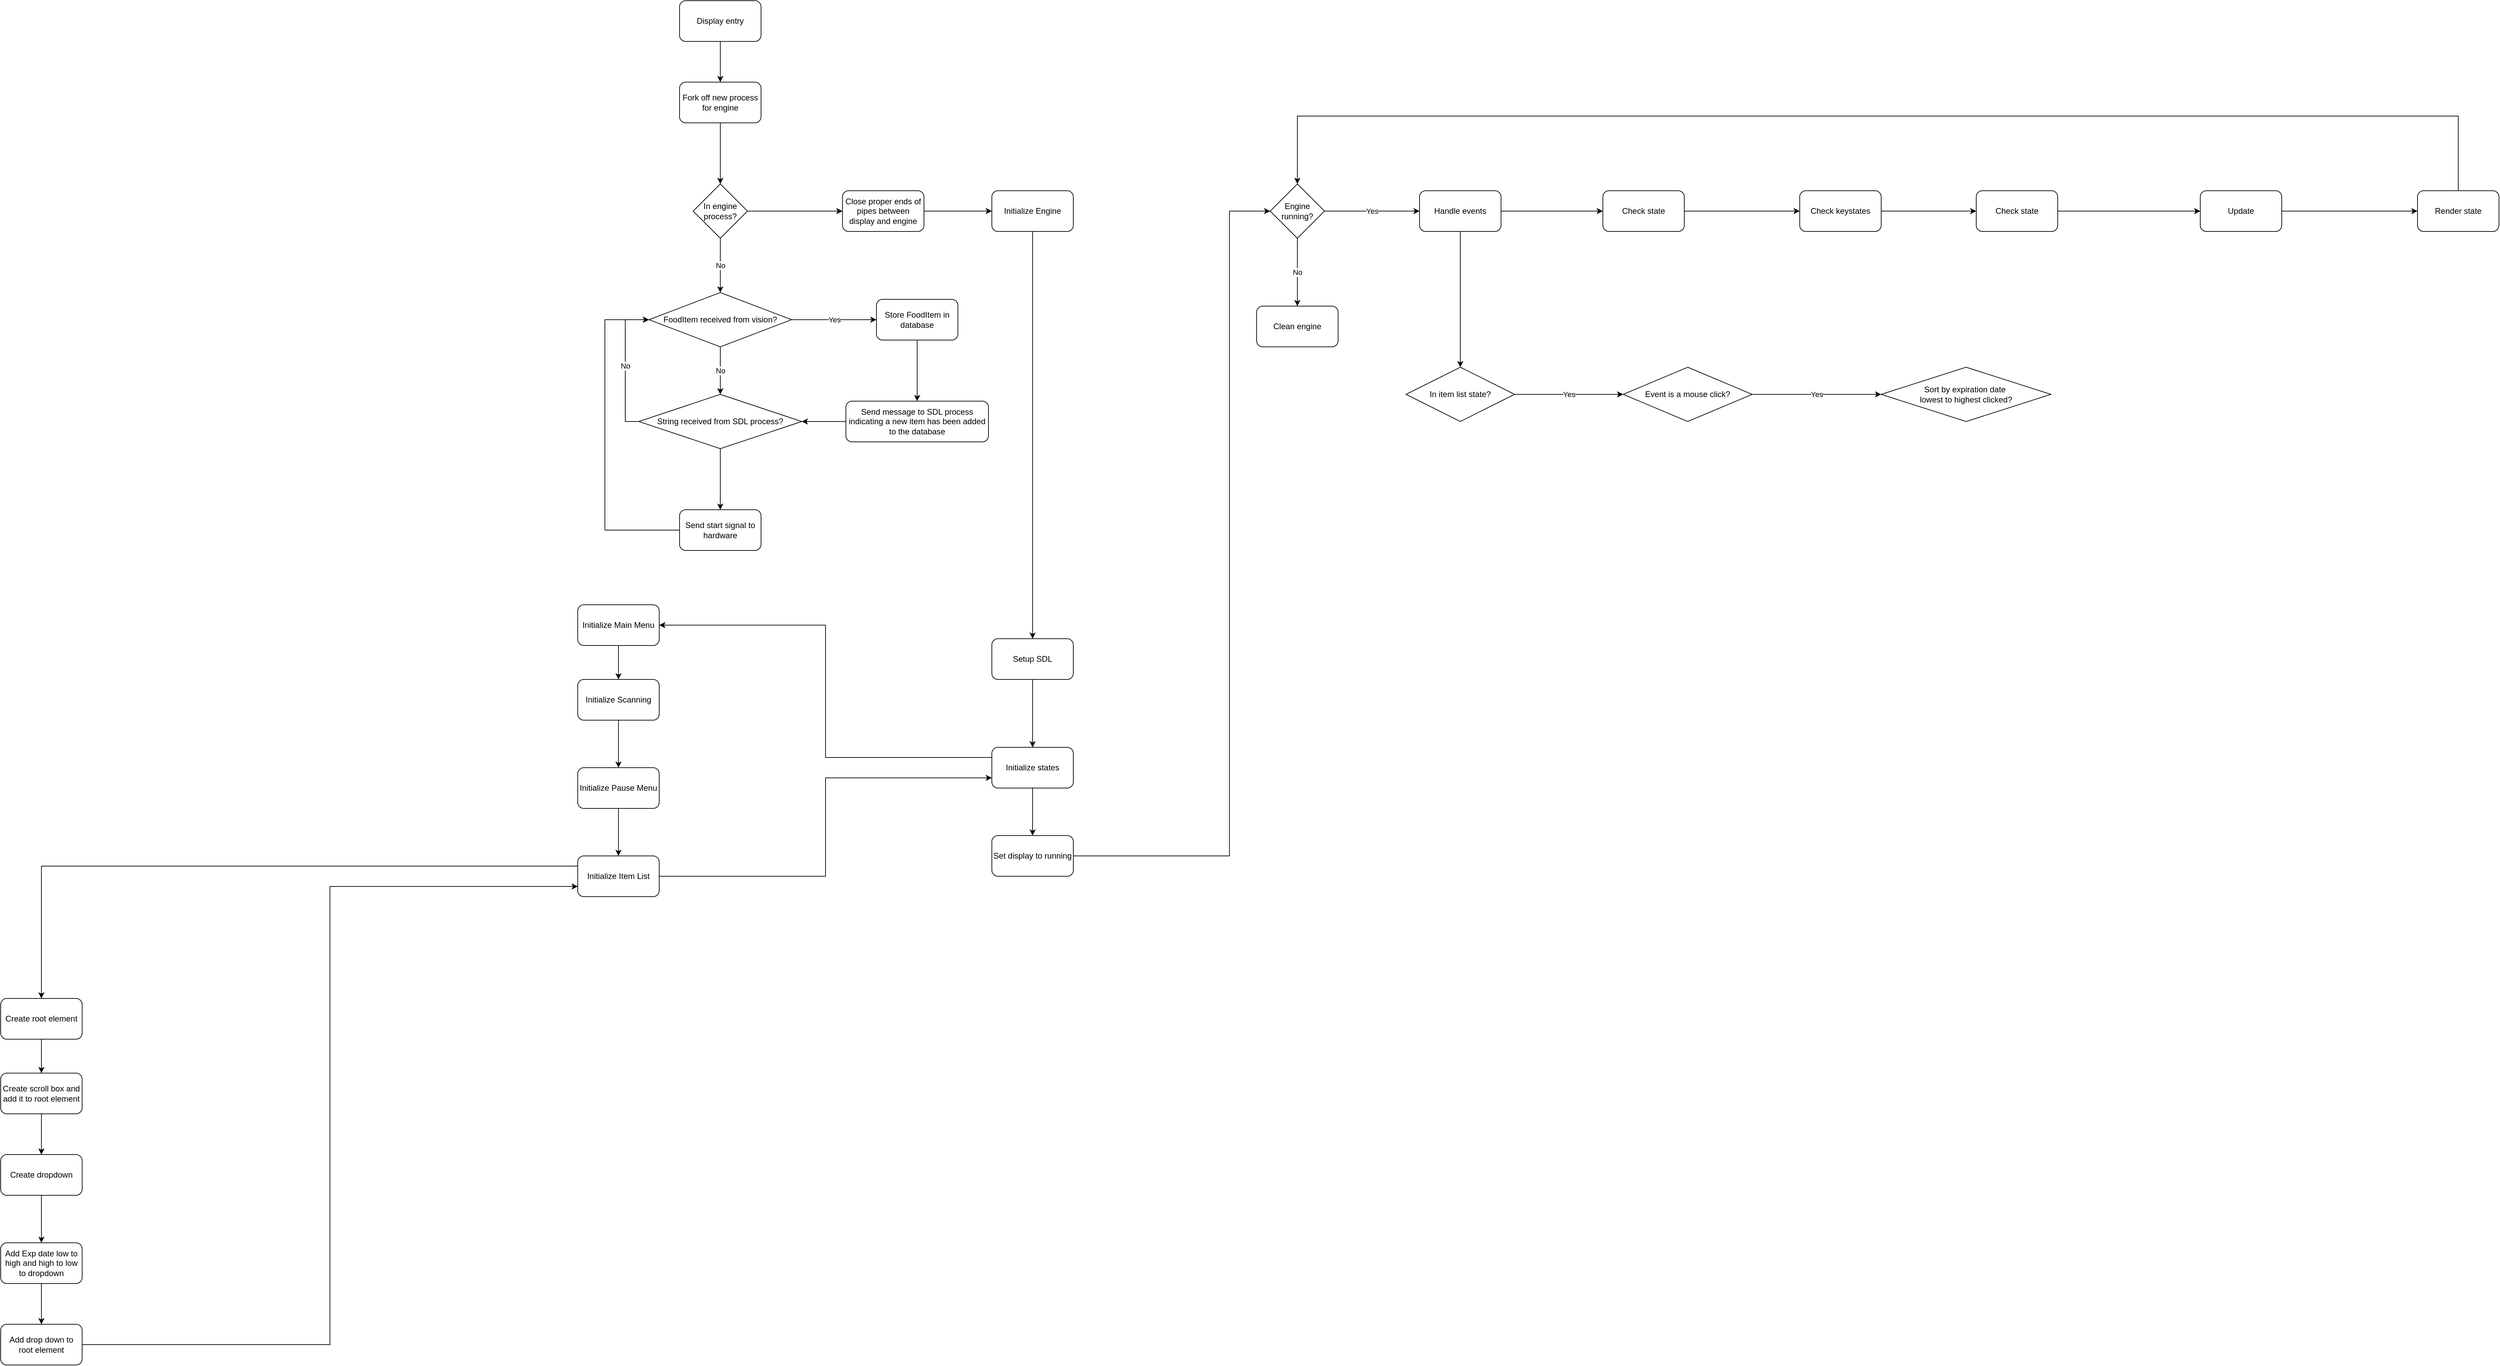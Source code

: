 <mxfile version="26.0.16">
  <diagram name="Page-1" id="a0kOet_RmRZwjkiKc8g5">
    <mxGraphModel dx="3209" dy="1922" grid="1" gridSize="10" guides="1" tooltips="1" connect="1" arrows="1" fold="1" page="1" pageScale="1" pageWidth="850" pageHeight="1100" math="0" shadow="0">
      <root>
        <mxCell id="0" />
        <mxCell id="1" parent="0" />
        <mxCell id="B5bd-YI721rKXy9eBJPM-16" style="edgeStyle=orthogonalEdgeStyle;rounded=0;orthogonalLoop=1;jettySize=auto;html=1;exitX=0.5;exitY=1;exitDx=0;exitDy=0;entryX=0.5;entryY=0;entryDx=0;entryDy=0;" parent="1" source="B5bd-YI721rKXy9eBJPM-3" target="B5bd-YI721rKXy9eBJPM-4" edge="1">
          <mxGeometry relative="1" as="geometry" />
        </mxCell>
        <mxCell id="B5bd-YI721rKXy9eBJPM-3" value="Display entry" style="rounded=1;whiteSpace=wrap;html=1;" parent="1" vertex="1">
          <mxGeometry x="-340" y="-900" width="120" height="60" as="geometry" />
        </mxCell>
        <mxCell id="B5bd-YI721rKXy9eBJPM-17" style="edgeStyle=orthogonalEdgeStyle;rounded=0;orthogonalLoop=1;jettySize=auto;html=1;exitX=0.5;exitY=1;exitDx=0;exitDy=0;entryX=0.5;entryY=0;entryDx=0;entryDy=0;" parent="1" source="B5bd-YI721rKXy9eBJPM-4" target="B5bd-YI721rKXy9eBJPM-5" edge="1">
          <mxGeometry relative="1" as="geometry" />
        </mxCell>
        <mxCell id="B5bd-YI721rKXy9eBJPM-4" value="Fork off new process for engine" style="rounded=1;whiteSpace=wrap;html=1;" parent="1" vertex="1">
          <mxGeometry x="-340" y="-780" width="120" height="60" as="geometry" />
        </mxCell>
        <mxCell id="B5bd-YI721rKXy9eBJPM-7" value="No" style="edgeStyle=orthogonalEdgeStyle;rounded=0;orthogonalLoop=1;jettySize=auto;html=1;exitX=0.5;exitY=1;exitDx=0;exitDy=0;entryX=0.5;entryY=0;entryDx=0;entryDy=0;" parent="1" source="B5bd-YI721rKXy9eBJPM-5" target="B5bd-YI721rKXy9eBJPM-8" edge="1">
          <mxGeometry relative="1" as="geometry">
            <mxPoint x="-280" y="-470" as="targetPoint" />
          </mxGeometry>
        </mxCell>
        <mxCell id="cgzBkUiBrdKkOy8msbuh-2" style="edgeStyle=orthogonalEdgeStyle;rounded=0;orthogonalLoop=1;jettySize=auto;html=1;exitX=1;exitY=0.5;exitDx=0;exitDy=0;entryX=0;entryY=0.5;entryDx=0;entryDy=0;" edge="1" parent="1" source="B5bd-YI721rKXy9eBJPM-5" target="cgzBkUiBrdKkOy8msbuh-1">
          <mxGeometry relative="1" as="geometry" />
        </mxCell>
        <mxCell id="B5bd-YI721rKXy9eBJPM-5" value="In engine process?" style="rhombus;whiteSpace=wrap;html=1;" parent="1" vertex="1">
          <mxGeometry x="-320" y="-630" width="80" height="80" as="geometry" />
        </mxCell>
        <mxCell id="B5bd-YI721rKXy9eBJPM-11" value="No" style="edgeStyle=orthogonalEdgeStyle;rounded=0;orthogonalLoop=1;jettySize=auto;html=1;exitX=0.5;exitY=1;exitDx=0;exitDy=0;entryX=0.5;entryY=0;entryDx=0;entryDy=0;" parent="1" source="B5bd-YI721rKXy9eBJPM-8" target="B5bd-YI721rKXy9eBJPM-9" edge="1">
          <mxGeometry relative="1" as="geometry" />
        </mxCell>
        <mxCell id="B5bd-YI721rKXy9eBJPM-14" value="Yes" style="edgeStyle=orthogonalEdgeStyle;rounded=0;orthogonalLoop=1;jettySize=auto;html=1;exitX=1;exitY=0.5;exitDx=0;exitDy=0;entryX=0;entryY=0.5;entryDx=0;entryDy=0;" parent="1" source="B5bd-YI721rKXy9eBJPM-8" target="B5bd-YI721rKXy9eBJPM-13" edge="1">
          <mxGeometry relative="1" as="geometry" />
        </mxCell>
        <mxCell id="B5bd-YI721rKXy9eBJPM-8" value="FoodItem received from vision?" style="rhombus;whiteSpace=wrap;html=1;" parent="1" vertex="1">
          <mxGeometry x="-385" y="-470" width="210" height="80" as="geometry" />
        </mxCell>
        <mxCell id="B5bd-YI721rKXy9eBJPM-12" value="No" style="edgeStyle=orthogonalEdgeStyle;rounded=0;orthogonalLoop=1;jettySize=auto;html=1;exitX=0;exitY=0.5;exitDx=0;exitDy=0;entryX=0;entryY=0.5;entryDx=0;entryDy=0;" parent="1" source="B5bd-YI721rKXy9eBJPM-9" target="B5bd-YI721rKXy9eBJPM-8" edge="1">
          <mxGeometry relative="1" as="geometry" />
        </mxCell>
        <mxCell id="B5bd-YI721rKXy9eBJPM-23" style="edgeStyle=orthogonalEdgeStyle;rounded=0;orthogonalLoop=1;jettySize=auto;html=1;exitX=0.5;exitY=1;exitDx=0;exitDy=0;entryX=0.5;entryY=0;entryDx=0;entryDy=0;" parent="1" source="B5bd-YI721rKXy9eBJPM-9" target="B5bd-YI721rKXy9eBJPM-22" edge="1">
          <mxGeometry relative="1" as="geometry" />
        </mxCell>
        <mxCell id="B5bd-YI721rKXy9eBJPM-9" value="String received from SDL process?" style="rhombus;whiteSpace=wrap;html=1;" parent="1" vertex="1">
          <mxGeometry x="-400" y="-320" width="240" height="80" as="geometry" />
        </mxCell>
        <mxCell id="B5bd-YI721rKXy9eBJPM-20" style="edgeStyle=orthogonalEdgeStyle;rounded=0;orthogonalLoop=1;jettySize=auto;html=1;exitX=0.5;exitY=1;exitDx=0;exitDy=0;entryX=0.5;entryY=0;entryDx=0;entryDy=0;" parent="1" source="B5bd-YI721rKXy9eBJPM-13" target="B5bd-YI721rKXy9eBJPM-19" edge="1">
          <mxGeometry relative="1" as="geometry" />
        </mxCell>
        <mxCell id="B5bd-YI721rKXy9eBJPM-13" value="Store FoodItem in database" style="rounded=1;whiteSpace=wrap;html=1;" parent="1" vertex="1">
          <mxGeometry x="-50" y="-460" width="120" height="60" as="geometry" />
        </mxCell>
        <mxCell id="B5bd-YI721rKXy9eBJPM-21" style="edgeStyle=orthogonalEdgeStyle;rounded=0;orthogonalLoop=1;jettySize=auto;html=1;exitX=0;exitY=0.5;exitDx=0;exitDy=0;entryX=1;entryY=0.5;entryDx=0;entryDy=0;" parent="1" source="B5bd-YI721rKXy9eBJPM-19" target="B5bd-YI721rKXy9eBJPM-9" edge="1">
          <mxGeometry relative="1" as="geometry" />
        </mxCell>
        <mxCell id="B5bd-YI721rKXy9eBJPM-19" value="Send message to SDL process indicating a new item has been added to the database" style="rounded=1;whiteSpace=wrap;html=1;" parent="1" vertex="1">
          <mxGeometry x="-95" y="-310" width="210" height="60" as="geometry" />
        </mxCell>
        <mxCell id="B5bd-YI721rKXy9eBJPM-24" style="edgeStyle=orthogonalEdgeStyle;rounded=0;orthogonalLoop=1;jettySize=auto;html=1;exitX=0;exitY=0.5;exitDx=0;exitDy=0;entryX=0;entryY=0.5;entryDx=0;entryDy=0;" parent="1" source="B5bd-YI721rKXy9eBJPM-22" target="B5bd-YI721rKXy9eBJPM-8" edge="1">
          <mxGeometry relative="1" as="geometry">
            <Array as="points">
              <mxPoint x="-450" y="-120" />
              <mxPoint x="-450" y="-430" />
            </Array>
          </mxGeometry>
        </mxCell>
        <mxCell id="B5bd-YI721rKXy9eBJPM-22" value="Send start signal to hardware" style="rounded=1;whiteSpace=wrap;html=1;" parent="1" vertex="1">
          <mxGeometry x="-340" y="-150" width="120" height="60" as="geometry" />
        </mxCell>
        <mxCell id="cgzBkUiBrdKkOy8msbuh-24" style="edgeStyle=orthogonalEdgeStyle;rounded=0;orthogonalLoop=1;jettySize=auto;html=1;exitX=1;exitY=0.5;exitDx=0;exitDy=0;entryX=0;entryY=0.5;entryDx=0;entryDy=0;" edge="1" parent="1" source="cgzBkUiBrdKkOy8msbuh-1" target="cgzBkUiBrdKkOy8msbuh-23">
          <mxGeometry relative="1" as="geometry" />
        </mxCell>
        <mxCell id="cgzBkUiBrdKkOy8msbuh-1" value="Close proper ends of pipes between display and engine" style="rounded=1;whiteSpace=wrap;html=1;" vertex="1" parent="1">
          <mxGeometry x="-100" y="-620" width="120" height="60" as="geometry" />
        </mxCell>
        <mxCell id="cgzBkUiBrdKkOy8msbuh-5" value="No" style="edgeStyle=orthogonalEdgeStyle;rounded=0;orthogonalLoop=1;jettySize=auto;html=1;exitX=0.5;exitY=1;exitDx=0;exitDy=0;entryX=0.5;entryY=0;entryDx=0;entryDy=0;" edge="1" parent="1" source="cgzBkUiBrdKkOy8msbuh-4" target="cgzBkUiBrdKkOy8msbuh-15">
          <mxGeometry relative="1" as="geometry">
            <mxPoint x="570.059" y="-730.0" as="targetPoint" />
          </mxGeometry>
        </mxCell>
        <mxCell id="cgzBkUiBrdKkOy8msbuh-13" value="Yes" style="edgeStyle=orthogonalEdgeStyle;rounded=0;orthogonalLoop=1;jettySize=auto;html=1;exitX=1;exitY=0.5;exitDx=0;exitDy=0;entryX=0;entryY=0.5;entryDx=0;entryDy=0;" edge="1" parent="1" source="cgzBkUiBrdKkOy8msbuh-4" target="cgzBkUiBrdKkOy8msbuh-7">
          <mxGeometry relative="1" as="geometry" />
        </mxCell>
        <mxCell id="cgzBkUiBrdKkOy8msbuh-4" value="Engine running?" style="rhombus;whiteSpace=wrap;html=1;" vertex="1" parent="1">
          <mxGeometry x="530" y="-630" width="80" height="80" as="geometry" />
        </mxCell>
        <mxCell id="cgzBkUiBrdKkOy8msbuh-16" style="edgeStyle=orthogonalEdgeStyle;rounded=0;orthogonalLoop=1;jettySize=auto;html=1;exitX=1;exitY=0.5;exitDx=0;exitDy=0;entryX=0;entryY=0.5;entryDx=0;entryDy=0;" edge="1" parent="1" source="cgzBkUiBrdKkOy8msbuh-7" target="cgzBkUiBrdKkOy8msbuh-8">
          <mxGeometry relative="1" as="geometry" />
        </mxCell>
        <mxCell id="cgzBkUiBrdKkOy8msbuh-60" style="edgeStyle=orthogonalEdgeStyle;rounded=0;orthogonalLoop=1;jettySize=auto;html=1;exitX=0.5;exitY=1;exitDx=0;exitDy=0;entryX=0.5;entryY=0;entryDx=0;entryDy=0;" edge="1" parent="1" source="cgzBkUiBrdKkOy8msbuh-7" target="cgzBkUiBrdKkOy8msbuh-58">
          <mxGeometry relative="1" as="geometry" />
        </mxCell>
        <mxCell id="cgzBkUiBrdKkOy8msbuh-7" value="Handle events" style="rounded=1;whiteSpace=wrap;html=1;" vertex="1" parent="1">
          <mxGeometry x="750" y="-620" width="120" height="60" as="geometry" />
        </mxCell>
        <mxCell id="cgzBkUiBrdKkOy8msbuh-17" style="edgeStyle=orthogonalEdgeStyle;rounded=0;orthogonalLoop=1;jettySize=auto;html=1;exitX=1;exitY=0.5;exitDx=0;exitDy=0;entryX=0;entryY=0.5;entryDx=0;entryDy=0;" edge="1" parent="1" source="cgzBkUiBrdKkOy8msbuh-8" target="cgzBkUiBrdKkOy8msbuh-9">
          <mxGeometry relative="1" as="geometry" />
        </mxCell>
        <mxCell id="cgzBkUiBrdKkOy8msbuh-8" value="Check state" style="rounded=1;whiteSpace=wrap;html=1;" vertex="1" parent="1">
          <mxGeometry x="1020" y="-620" width="120" height="60" as="geometry" />
        </mxCell>
        <mxCell id="cgzBkUiBrdKkOy8msbuh-18" style="edgeStyle=orthogonalEdgeStyle;rounded=0;orthogonalLoop=1;jettySize=auto;html=1;exitX=1;exitY=0.5;exitDx=0;exitDy=0;entryX=0;entryY=0.5;entryDx=0;entryDy=0;" edge="1" parent="1" source="cgzBkUiBrdKkOy8msbuh-9" target="cgzBkUiBrdKkOy8msbuh-10">
          <mxGeometry relative="1" as="geometry" />
        </mxCell>
        <mxCell id="cgzBkUiBrdKkOy8msbuh-9" value="Check keystates" style="rounded=1;whiteSpace=wrap;html=1;" vertex="1" parent="1">
          <mxGeometry x="1310" y="-620" width="120" height="60" as="geometry" />
        </mxCell>
        <mxCell id="cgzBkUiBrdKkOy8msbuh-19" style="edgeStyle=orthogonalEdgeStyle;rounded=0;orthogonalLoop=1;jettySize=auto;html=1;exitX=1;exitY=0.5;exitDx=0;exitDy=0;entryX=0;entryY=0.5;entryDx=0;entryDy=0;" edge="1" parent="1" source="cgzBkUiBrdKkOy8msbuh-10" target="cgzBkUiBrdKkOy8msbuh-11">
          <mxGeometry relative="1" as="geometry" />
        </mxCell>
        <mxCell id="cgzBkUiBrdKkOy8msbuh-10" value="Check state" style="rounded=1;whiteSpace=wrap;html=1;" vertex="1" parent="1">
          <mxGeometry x="1570" y="-620" width="120" height="60" as="geometry" />
        </mxCell>
        <mxCell id="cgzBkUiBrdKkOy8msbuh-20" style="edgeStyle=orthogonalEdgeStyle;rounded=0;orthogonalLoop=1;jettySize=auto;html=1;exitX=1;exitY=0.5;exitDx=0;exitDy=0;entryX=0;entryY=0.5;entryDx=0;entryDy=0;" edge="1" parent="1" source="cgzBkUiBrdKkOy8msbuh-11" target="cgzBkUiBrdKkOy8msbuh-12">
          <mxGeometry relative="1" as="geometry" />
        </mxCell>
        <mxCell id="cgzBkUiBrdKkOy8msbuh-11" value="Update" style="rounded=1;whiteSpace=wrap;html=1;" vertex="1" parent="1">
          <mxGeometry x="1900" y="-620" width="120" height="60" as="geometry" />
        </mxCell>
        <mxCell id="cgzBkUiBrdKkOy8msbuh-21" style="edgeStyle=orthogonalEdgeStyle;rounded=0;orthogonalLoop=1;jettySize=auto;html=1;exitX=0.5;exitY=0;exitDx=0;exitDy=0;entryX=0.5;entryY=0;entryDx=0;entryDy=0;" edge="1" parent="1" source="cgzBkUiBrdKkOy8msbuh-12" target="cgzBkUiBrdKkOy8msbuh-4">
          <mxGeometry relative="1" as="geometry">
            <Array as="points">
              <mxPoint x="2280" y="-730" />
              <mxPoint x="570" y="-730" />
            </Array>
          </mxGeometry>
        </mxCell>
        <mxCell id="cgzBkUiBrdKkOy8msbuh-12" value="Render state" style="rounded=1;whiteSpace=wrap;html=1;" vertex="1" parent="1">
          <mxGeometry x="2220" y="-620" width="120" height="60" as="geometry" />
        </mxCell>
        <mxCell id="cgzBkUiBrdKkOy8msbuh-15" value="Clean engine" style="rounded=1;whiteSpace=wrap;html=1;" vertex="1" parent="1">
          <mxGeometry x="510" y="-450" width="120" height="60" as="geometry" />
        </mxCell>
        <mxCell id="cgzBkUiBrdKkOy8msbuh-26" style="edgeStyle=orthogonalEdgeStyle;rounded=0;orthogonalLoop=1;jettySize=auto;html=1;exitX=0.5;exitY=1;exitDx=0;exitDy=0;entryX=0.5;entryY=0;entryDx=0;entryDy=0;" edge="1" parent="1" source="cgzBkUiBrdKkOy8msbuh-23" target="cgzBkUiBrdKkOy8msbuh-25">
          <mxGeometry relative="1" as="geometry" />
        </mxCell>
        <mxCell id="cgzBkUiBrdKkOy8msbuh-23" value="Initialize Engine" style="rounded=1;whiteSpace=wrap;html=1;" vertex="1" parent="1">
          <mxGeometry x="120" y="-620" width="120" height="60" as="geometry" />
        </mxCell>
        <mxCell id="cgzBkUiBrdKkOy8msbuh-37" style="edgeStyle=orthogonalEdgeStyle;rounded=0;orthogonalLoop=1;jettySize=auto;html=1;exitX=0.5;exitY=1;exitDx=0;exitDy=0;entryX=0.5;entryY=0;entryDx=0;entryDy=0;" edge="1" parent="1" source="cgzBkUiBrdKkOy8msbuh-25" target="cgzBkUiBrdKkOy8msbuh-27">
          <mxGeometry relative="1" as="geometry" />
        </mxCell>
        <mxCell id="cgzBkUiBrdKkOy8msbuh-25" value="Setup SDL" style="rounded=1;whiteSpace=wrap;html=1;" vertex="1" parent="1">
          <mxGeometry x="120" y="40" width="120" height="60" as="geometry" />
        </mxCell>
        <mxCell id="cgzBkUiBrdKkOy8msbuh-32" style="edgeStyle=orthogonalEdgeStyle;rounded=0;orthogonalLoop=1;jettySize=auto;html=1;exitX=0;exitY=0.25;exitDx=0;exitDy=0;entryX=1;entryY=0.5;entryDx=0;entryDy=0;" edge="1" parent="1" source="cgzBkUiBrdKkOy8msbuh-27" target="cgzBkUiBrdKkOy8msbuh-28">
          <mxGeometry relative="1" as="geometry" />
        </mxCell>
        <mxCell id="cgzBkUiBrdKkOy8msbuh-47" style="edgeStyle=orthogonalEdgeStyle;rounded=0;orthogonalLoop=1;jettySize=auto;html=1;exitX=0.5;exitY=1;exitDx=0;exitDy=0;entryX=0.5;entryY=0;entryDx=0;entryDy=0;" edge="1" parent="1" source="cgzBkUiBrdKkOy8msbuh-27" target="cgzBkUiBrdKkOy8msbuh-46">
          <mxGeometry relative="1" as="geometry" />
        </mxCell>
        <mxCell id="cgzBkUiBrdKkOy8msbuh-27" value="Initialize states" style="rounded=1;whiteSpace=wrap;html=1;" vertex="1" parent="1">
          <mxGeometry x="120" y="200" width="120" height="60" as="geometry" />
        </mxCell>
        <mxCell id="cgzBkUiBrdKkOy8msbuh-33" style="edgeStyle=orthogonalEdgeStyle;rounded=0;orthogonalLoop=1;jettySize=auto;html=1;exitX=0.5;exitY=1;exitDx=0;exitDy=0;entryX=0.5;entryY=0;entryDx=0;entryDy=0;" edge="1" parent="1" source="cgzBkUiBrdKkOy8msbuh-28" target="cgzBkUiBrdKkOy8msbuh-29">
          <mxGeometry relative="1" as="geometry" />
        </mxCell>
        <mxCell id="cgzBkUiBrdKkOy8msbuh-28" value="Initialize Main Menu" style="rounded=1;whiteSpace=wrap;html=1;" vertex="1" parent="1">
          <mxGeometry x="-490" y="-10" width="120" height="60" as="geometry" />
        </mxCell>
        <mxCell id="cgzBkUiBrdKkOy8msbuh-34" style="edgeStyle=orthogonalEdgeStyle;rounded=0;orthogonalLoop=1;jettySize=auto;html=1;exitX=0.5;exitY=1;exitDx=0;exitDy=0;entryX=0.5;entryY=0;entryDx=0;entryDy=0;" edge="1" parent="1" source="cgzBkUiBrdKkOy8msbuh-29" target="cgzBkUiBrdKkOy8msbuh-31">
          <mxGeometry relative="1" as="geometry" />
        </mxCell>
        <mxCell id="cgzBkUiBrdKkOy8msbuh-29" value="Initialize Scanning" style="rounded=1;whiteSpace=wrap;html=1;" vertex="1" parent="1">
          <mxGeometry x="-490" y="100" width="120" height="60" as="geometry" />
        </mxCell>
        <mxCell id="cgzBkUiBrdKkOy8msbuh-36" style="edgeStyle=orthogonalEdgeStyle;rounded=0;orthogonalLoop=1;jettySize=auto;html=1;exitX=1;exitY=0.5;exitDx=0;exitDy=0;entryX=0;entryY=0.75;entryDx=0;entryDy=0;" edge="1" parent="1" source="cgzBkUiBrdKkOy8msbuh-30" target="cgzBkUiBrdKkOy8msbuh-27">
          <mxGeometry relative="1" as="geometry" />
        </mxCell>
        <mxCell id="cgzBkUiBrdKkOy8msbuh-44" style="edgeStyle=orthogonalEdgeStyle;rounded=0;orthogonalLoop=1;jettySize=auto;html=1;exitX=0;exitY=0.25;exitDx=0;exitDy=0;entryX=0.5;entryY=0;entryDx=0;entryDy=0;" edge="1" parent="1" source="cgzBkUiBrdKkOy8msbuh-30" target="cgzBkUiBrdKkOy8msbuh-38">
          <mxGeometry relative="1" as="geometry" />
        </mxCell>
        <mxCell id="cgzBkUiBrdKkOy8msbuh-30" value="Initialize Item List" style="rounded=1;whiteSpace=wrap;html=1;" vertex="1" parent="1">
          <mxGeometry x="-490" y="360" width="120" height="60" as="geometry" />
        </mxCell>
        <mxCell id="cgzBkUiBrdKkOy8msbuh-35" style="edgeStyle=orthogonalEdgeStyle;rounded=0;orthogonalLoop=1;jettySize=auto;html=1;exitX=0.5;exitY=1;exitDx=0;exitDy=0;entryX=0.5;entryY=0;entryDx=0;entryDy=0;" edge="1" parent="1" source="cgzBkUiBrdKkOy8msbuh-31" target="cgzBkUiBrdKkOy8msbuh-30">
          <mxGeometry relative="1" as="geometry" />
        </mxCell>
        <mxCell id="cgzBkUiBrdKkOy8msbuh-31" value="Initialize Pause Menu" style="rounded=1;whiteSpace=wrap;html=1;" vertex="1" parent="1">
          <mxGeometry x="-490" y="230" width="120" height="60" as="geometry" />
        </mxCell>
        <mxCell id="cgzBkUiBrdKkOy8msbuh-49" style="edgeStyle=orthogonalEdgeStyle;rounded=0;orthogonalLoop=1;jettySize=auto;html=1;exitX=0.5;exitY=1;exitDx=0;exitDy=0;entryX=0.5;entryY=0;entryDx=0;entryDy=0;" edge="1" parent="1" source="cgzBkUiBrdKkOy8msbuh-38" target="cgzBkUiBrdKkOy8msbuh-39">
          <mxGeometry relative="1" as="geometry" />
        </mxCell>
        <mxCell id="cgzBkUiBrdKkOy8msbuh-38" value="Create root element" style="rounded=1;whiteSpace=wrap;html=1;" vertex="1" parent="1">
          <mxGeometry x="-1340" y="570" width="120" height="60" as="geometry" />
        </mxCell>
        <mxCell id="cgzBkUiBrdKkOy8msbuh-50" style="edgeStyle=orthogonalEdgeStyle;rounded=0;orthogonalLoop=1;jettySize=auto;html=1;exitX=0.5;exitY=1;exitDx=0;exitDy=0;entryX=0.5;entryY=0;entryDx=0;entryDy=0;" edge="1" parent="1" source="cgzBkUiBrdKkOy8msbuh-39" target="cgzBkUiBrdKkOy8msbuh-41">
          <mxGeometry relative="1" as="geometry" />
        </mxCell>
        <mxCell id="cgzBkUiBrdKkOy8msbuh-39" value="Create scroll box and add it to root element" style="rounded=1;whiteSpace=wrap;html=1;" vertex="1" parent="1">
          <mxGeometry x="-1340" y="680" width="120" height="60" as="geometry" />
        </mxCell>
        <mxCell id="cgzBkUiBrdKkOy8msbuh-51" style="edgeStyle=orthogonalEdgeStyle;rounded=0;orthogonalLoop=1;jettySize=auto;html=1;exitX=0.5;exitY=1;exitDx=0;exitDy=0;entryX=0.5;entryY=0;entryDx=0;entryDy=0;" edge="1" parent="1" source="cgzBkUiBrdKkOy8msbuh-41" target="cgzBkUiBrdKkOy8msbuh-42">
          <mxGeometry relative="1" as="geometry" />
        </mxCell>
        <mxCell id="cgzBkUiBrdKkOy8msbuh-41" value="Create dropdown" style="rounded=1;whiteSpace=wrap;html=1;" vertex="1" parent="1">
          <mxGeometry x="-1340" y="800" width="120" height="60" as="geometry" />
        </mxCell>
        <mxCell id="cgzBkUiBrdKkOy8msbuh-52" style="edgeStyle=orthogonalEdgeStyle;rounded=0;orthogonalLoop=1;jettySize=auto;html=1;exitX=0.5;exitY=1;exitDx=0;exitDy=0;entryX=0.5;entryY=0;entryDx=0;entryDy=0;" edge="1" parent="1" source="cgzBkUiBrdKkOy8msbuh-42" target="cgzBkUiBrdKkOy8msbuh-43">
          <mxGeometry relative="1" as="geometry" />
        </mxCell>
        <mxCell id="cgzBkUiBrdKkOy8msbuh-42" value="Add Exp date low to high and high to low to dropdown" style="rounded=1;whiteSpace=wrap;html=1;" vertex="1" parent="1">
          <mxGeometry x="-1340" y="930" width="120" height="60" as="geometry" />
        </mxCell>
        <mxCell id="cgzBkUiBrdKkOy8msbuh-45" style="edgeStyle=orthogonalEdgeStyle;rounded=0;orthogonalLoop=1;jettySize=auto;html=1;exitX=1;exitY=0.5;exitDx=0;exitDy=0;entryX=0;entryY=0.75;entryDx=0;entryDy=0;" edge="1" parent="1" source="cgzBkUiBrdKkOy8msbuh-43" target="cgzBkUiBrdKkOy8msbuh-30">
          <mxGeometry relative="1" as="geometry" />
        </mxCell>
        <mxCell id="cgzBkUiBrdKkOy8msbuh-43" value="Add drop down to root element" style="rounded=1;whiteSpace=wrap;html=1;" vertex="1" parent="1">
          <mxGeometry x="-1340" y="1050" width="120" height="60" as="geometry" />
        </mxCell>
        <mxCell id="cgzBkUiBrdKkOy8msbuh-48" style="edgeStyle=orthogonalEdgeStyle;rounded=0;orthogonalLoop=1;jettySize=auto;html=1;exitX=1;exitY=0.5;exitDx=0;exitDy=0;entryX=0;entryY=0.5;entryDx=0;entryDy=0;" edge="1" parent="1" source="cgzBkUiBrdKkOy8msbuh-46" target="cgzBkUiBrdKkOy8msbuh-4">
          <mxGeometry relative="1" as="geometry">
            <Array as="points">
              <mxPoint x="470" y="360" />
              <mxPoint x="470" y="-590" />
            </Array>
          </mxGeometry>
        </mxCell>
        <mxCell id="cgzBkUiBrdKkOy8msbuh-46" value="Set display to running" style="rounded=1;whiteSpace=wrap;html=1;" vertex="1" parent="1">
          <mxGeometry x="120" y="330" width="120" height="60" as="geometry" />
        </mxCell>
        <mxCell id="cgzBkUiBrdKkOy8msbuh-62" value="Yes" style="edgeStyle=orthogonalEdgeStyle;rounded=0;orthogonalLoop=1;jettySize=auto;html=1;exitX=1;exitY=0.5;exitDx=0;exitDy=0;entryX=0;entryY=0.5;entryDx=0;entryDy=0;" edge="1" parent="1" source="cgzBkUiBrdKkOy8msbuh-57" target="cgzBkUiBrdKkOy8msbuh-61">
          <mxGeometry relative="1" as="geometry" />
        </mxCell>
        <mxCell id="cgzBkUiBrdKkOy8msbuh-57" value="Event is a mouse click?" style="rhombus;whiteSpace=wrap;html=1;" vertex="1" parent="1">
          <mxGeometry x="1050" y="-360" width="190" height="80" as="geometry" />
        </mxCell>
        <mxCell id="cgzBkUiBrdKkOy8msbuh-59" value="Yes" style="edgeStyle=orthogonalEdgeStyle;rounded=0;orthogonalLoop=1;jettySize=auto;html=1;exitX=1;exitY=0.5;exitDx=0;exitDy=0;entryX=0;entryY=0.5;entryDx=0;entryDy=0;" edge="1" parent="1" source="cgzBkUiBrdKkOy8msbuh-58" target="cgzBkUiBrdKkOy8msbuh-57">
          <mxGeometry relative="1" as="geometry" />
        </mxCell>
        <mxCell id="cgzBkUiBrdKkOy8msbuh-58" value="In item list state?" style="rhombus;whiteSpace=wrap;html=1;" vertex="1" parent="1">
          <mxGeometry x="730" y="-360" width="160" height="80" as="geometry" />
        </mxCell>
        <mxCell id="cgzBkUiBrdKkOy8msbuh-61" value="&lt;div&gt;Sort by expiration date&amp;nbsp;&lt;/div&gt;&lt;div&gt;lowest to highest clicked?&lt;/div&gt;" style="rhombus;whiteSpace=wrap;html=1;" vertex="1" parent="1">
          <mxGeometry x="1430" y="-360" width="250" height="80" as="geometry" />
        </mxCell>
      </root>
    </mxGraphModel>
  </diagram>
</mxfile>
